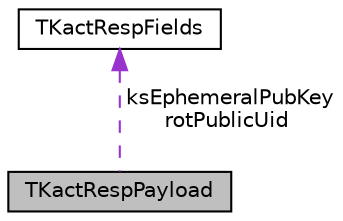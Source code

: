digraph "TKactRespPayload"
{
 // LATEX_PDF_SIZE
  edge [fontname="Helvetica",fontsize="10",labelfontname="Helvetica",labelfontsize="10"];
  node [fontname="Helvetica",fontsize="10",shape=record];
  Node1 [label="TKactRespPayload",height=0.2,width=0.4,color="black", fillcolor="grey75", style="filled", fontcolor="black",tooltip="Activation response payload."];
  Node2 -> Node1 [dir="back",color="darkorchid3",fontsize="10",style="dashed",label=" ksEphemeralPubKey\nrotPublicUid" ,fontname="Helvetica"];
  Node2 [label="TKactRespFields",height=0.2,width=0.4,color="black", fillcolor="white", style="filled",URL="$struct_t_kact_resp_fields.html",tooltip="Activation response fileds."];
}
